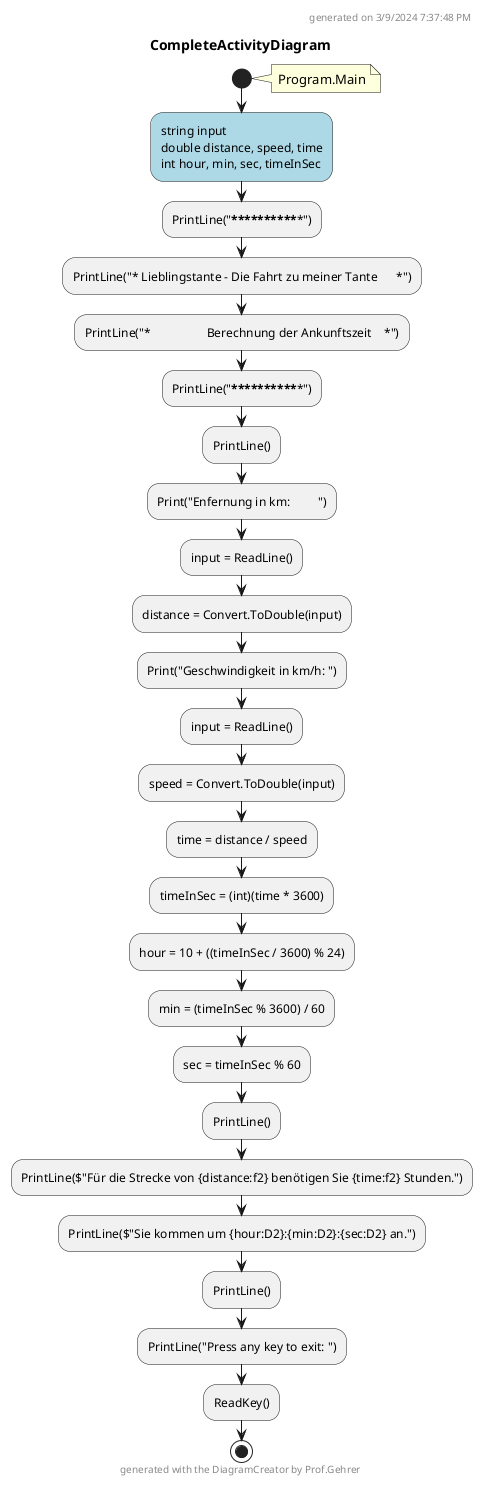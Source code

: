 @startuml CompleteActivityDiagram
header
generated on 3/9/2024 7:37:48 PM
end header
title CompleteActivityDiagram
start
note right:  Program.Main
#LightBlue:string input
double distance, speed, time
int hour, min, sec, timeInSec;
:PrintLine("***************************************************");
:PrintLine("* Lieblingstante - Die Fahrt zu meiner Tante      *");
:PrintLine("*                  Berechnung der Ankunftszeit    *");
:PrintLine("***************************************************");
:PrintLine();
:Print("Enfernung in km:         ");
:input = ReadLine();
:distance = Convert.ToDouble(input);
:Print("Geschwindigkeit in km/h: ");
:input = ReadLine();
:speed = Convert.ToDouble(input);
:time = distance / speed;
:timeInSec = (int)(time * 3600);
:hour = 10 + ((timeInSec / 3600) % 24);
:min = (timeInSec % 3600) / 60;
:sec = timeInSec % 60;
:PrintLine();
:PrintLine($"Für die Strecke von {distance:f2} benötigen Sie {time:f2} Stunden.");
:PrintLine($"Sie kommen um {hour:D2}:{min:D2}:{sec:D2} an.");
:PrintLine();
:PrintLine("Press any key to exit: ");
:ReadKey();
stop
footer
generated with the DiagramCreator by Prof.Gehrer
end footer
@enduml
